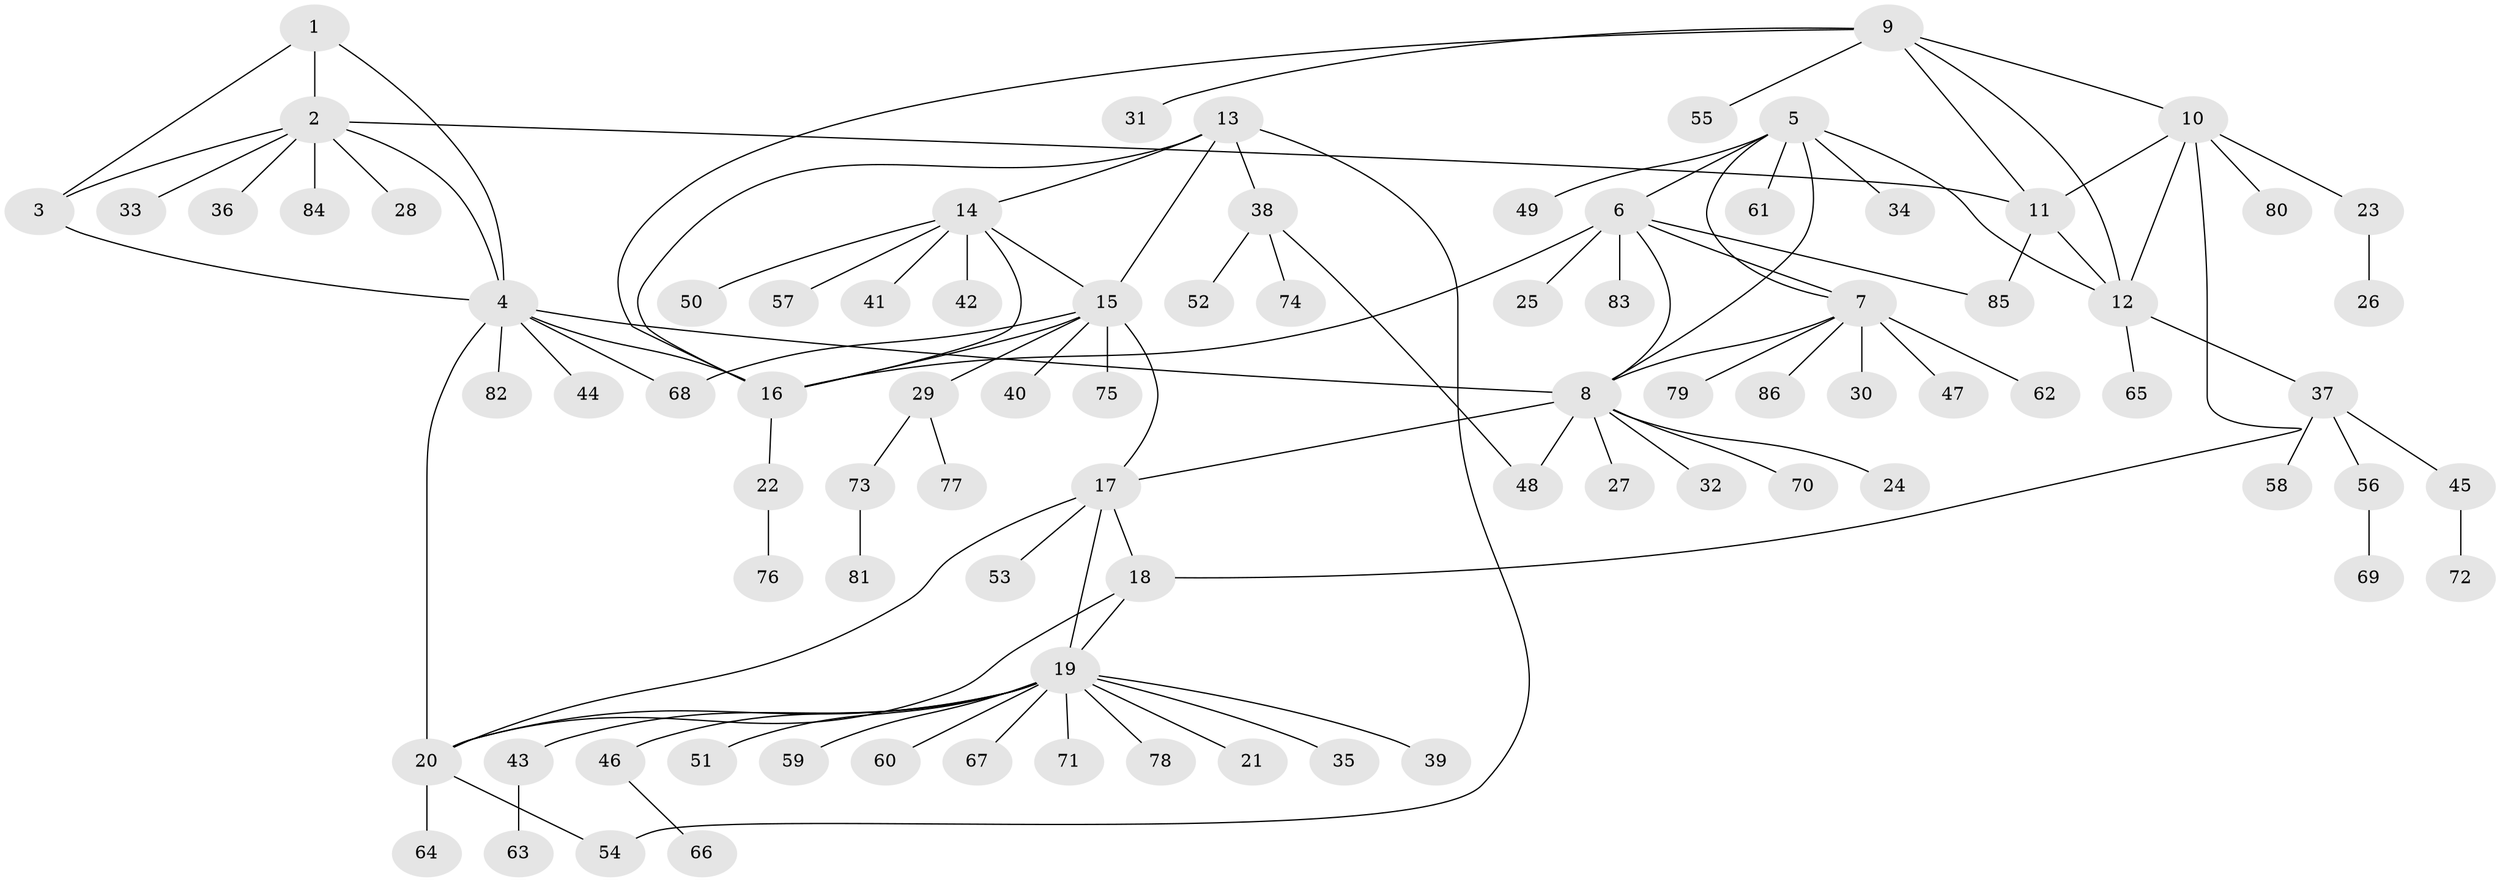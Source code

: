 // Generated by graph-tools (version 1.1) at 2025/54/03/09/25 04:54:40]
// undirected, 86 vertices, 110 edges
graph export_dot {
graph [start="1"]
  node [color=gray90,style=filled];
  1;
  2;
  3;
  4;
  5;
  6;
  7;
  8;
  9;
  10;
  11;
  12;
  13;
  14;
  15;
  16;
  17;
  18;
  19;
  20;
  21;
  22;
  23;
  24;
  25;
  26;
  27;
  28;
  29;
  30;
  31;
  32;
  33;
  34;
  35;
  36;
  37;
  38;
  39;
  40;
  41;
  42;
  43;
  44;
  45;
  46;
  47;
  48;
  49;
  50;
  51;
  52;
  53;
  54;
  55;
  56;
  57;
  58;
  59;
  60;
  61;
  62;
  63;
  64;
  65;
  66;
  67;
  68;
  69;
  70;
  71;
  72;
  73;
  74;
  75;
  76;
  77;
  78;
  79;
  80;
  81;
  82;
  83;
  84;
  85;
  86;
  1 -- 2;
  1 -- 3;
  1 -- 4;
  2 -- 3;
  2 -- 4;
  2 -- 11;
  2 -- 28;
  2 -- 33;
  2 -- 36;
  2 -- 84;
  3 -- 4;
  4 -- 8;
  4 -- 16;
  4 -- 20;
  4 -- 44;
  4 -- 68;
  4 -- 82;
  5 -- 6;
  5 -- 7;
  5 -- 8;
  5 -- 12;
  5 -- 34;
  5 -- 49;
  5 -- 61;
  6 -- 7;
  6 -- 8;
  6 -- 16;
  6 -- 25;
  6 -- 83;
  6 -- 85;
  7 -- 8;
  7 -- 30;
  7 -- 47;
  7 -- 62;
  7 -- 79;
  7 -- 86;
  8 -- 17;
  8 -- 24;
  8 -- 27;
  8 -- 32;
  8 -- 48;
  8 -- 70;
  9 -- 10;
  9 -- 11;
  9 -- 12;
  9 -- 16;
  9 -- 31;
  9 -- 55;
  10 -- 11;
  10 -- 12;
  10 -- 18;
  10 -- 23;
  10 -- 80;
  11 -- 12;
  11 -- 85;
  12 -- 37;
  12 -- 65;
  13 -- 14;
  13 -- 15;
  13 -- 16;
  13 -- 38;
  13 -- 54;
  14 -- 15;
  14 -- 16;
  14 -- 41;
  14 -- 42;
  14 -- 50;
  14 -- 57;
  15 -- 16;
  15 -- 17;
  15 -- 29;
  15 -- 40;
  15 -- 68;
  15 -- 75;
  16 -- 22;
  17 -- 18;
  17 -- 19;
  17 -- 20;
  17 -- 53;
  18 -- 19;
  18 -- 20;
  19 -- 20;
  19 -- 21;
  19 -- 35;
  19 -- 39;
  19 -- 43;
  19 -- 46;
  19 -- 51;
  19 -- 59;
  19 -- 60;
  19 -- 67;
  19 -- 71;
  19 -- 78;
  20 -- 54;
  20 -- 64;
  22 -- 76;
  23 -- 26;
  29 -- 73;
  29 -- 77;
  37 -- 45;
  37 -- 56;
  37 -- 58;
  38 -- 48;
  38 -- 52;
  38 -- 74;
  43 -- 63;
  45 -- 72;
  46 -- 66;
  56 -- 69;
  73 -- 81;
}
